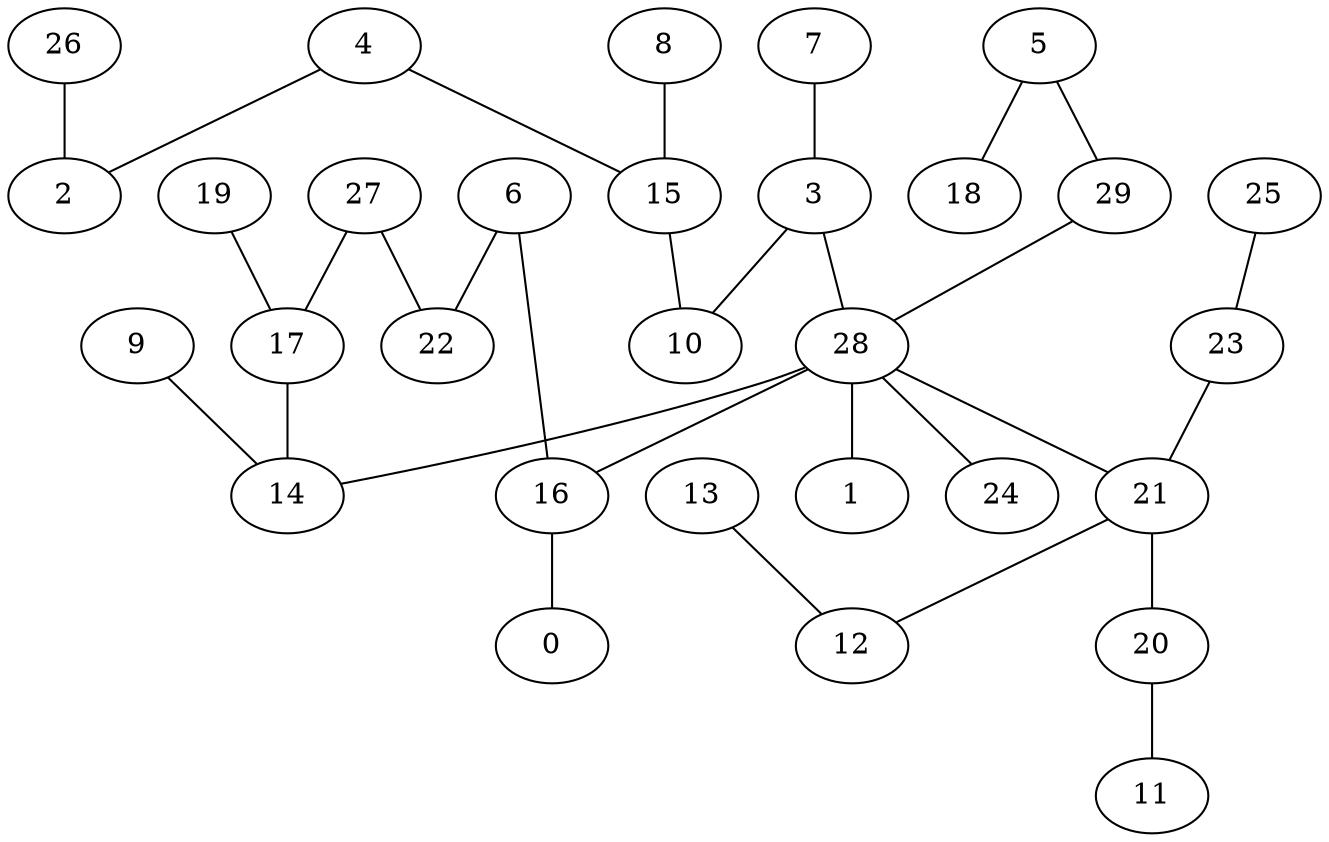 digraph GG_graph {

subgraph G_graph {
edge [color = black]
"26" -> "2" [dir = none]
"28" -> "14" [dir = none]
"28" -> "16" [dir = none]
"28" -> "1" [dir = none]
"28" -> "24" [dir = none]
"28" -> "21" [dir = none]
"19" -> "17" [dir = none]
"16" -> "0" [dir = none]
"6" -> "22" [dir = none]
"6" -> "16" [dir = none]
"3" -> "10" [dir = none]
"3" -> "28" [dir = none]
"7" -> "3" [dir = none]
"27" -> "17" [dir = none]
"29" -> "28" [dir = none]
"15" -> "10" [dir = none]
"13" -> "12" [dir = none]
"20" -> "11" [dir = none]
"23" -> "21" [dir = none]
"21" -> "12" [dir = none]
"21" -> "20" [dir = none]
"5" -> "18" [dir = none]
"5" -> "29" [dir = none]
"17" -> "14" [dir = none]
"9" -> "14" [dir = none]
"8" -> "15" [dir = none]
"4" -> "2" [dir = none]
"4" -> "15" [dir = none]
"25" -> "23" [dir = none]
"27" -> "22" [dir = none]
}

}
